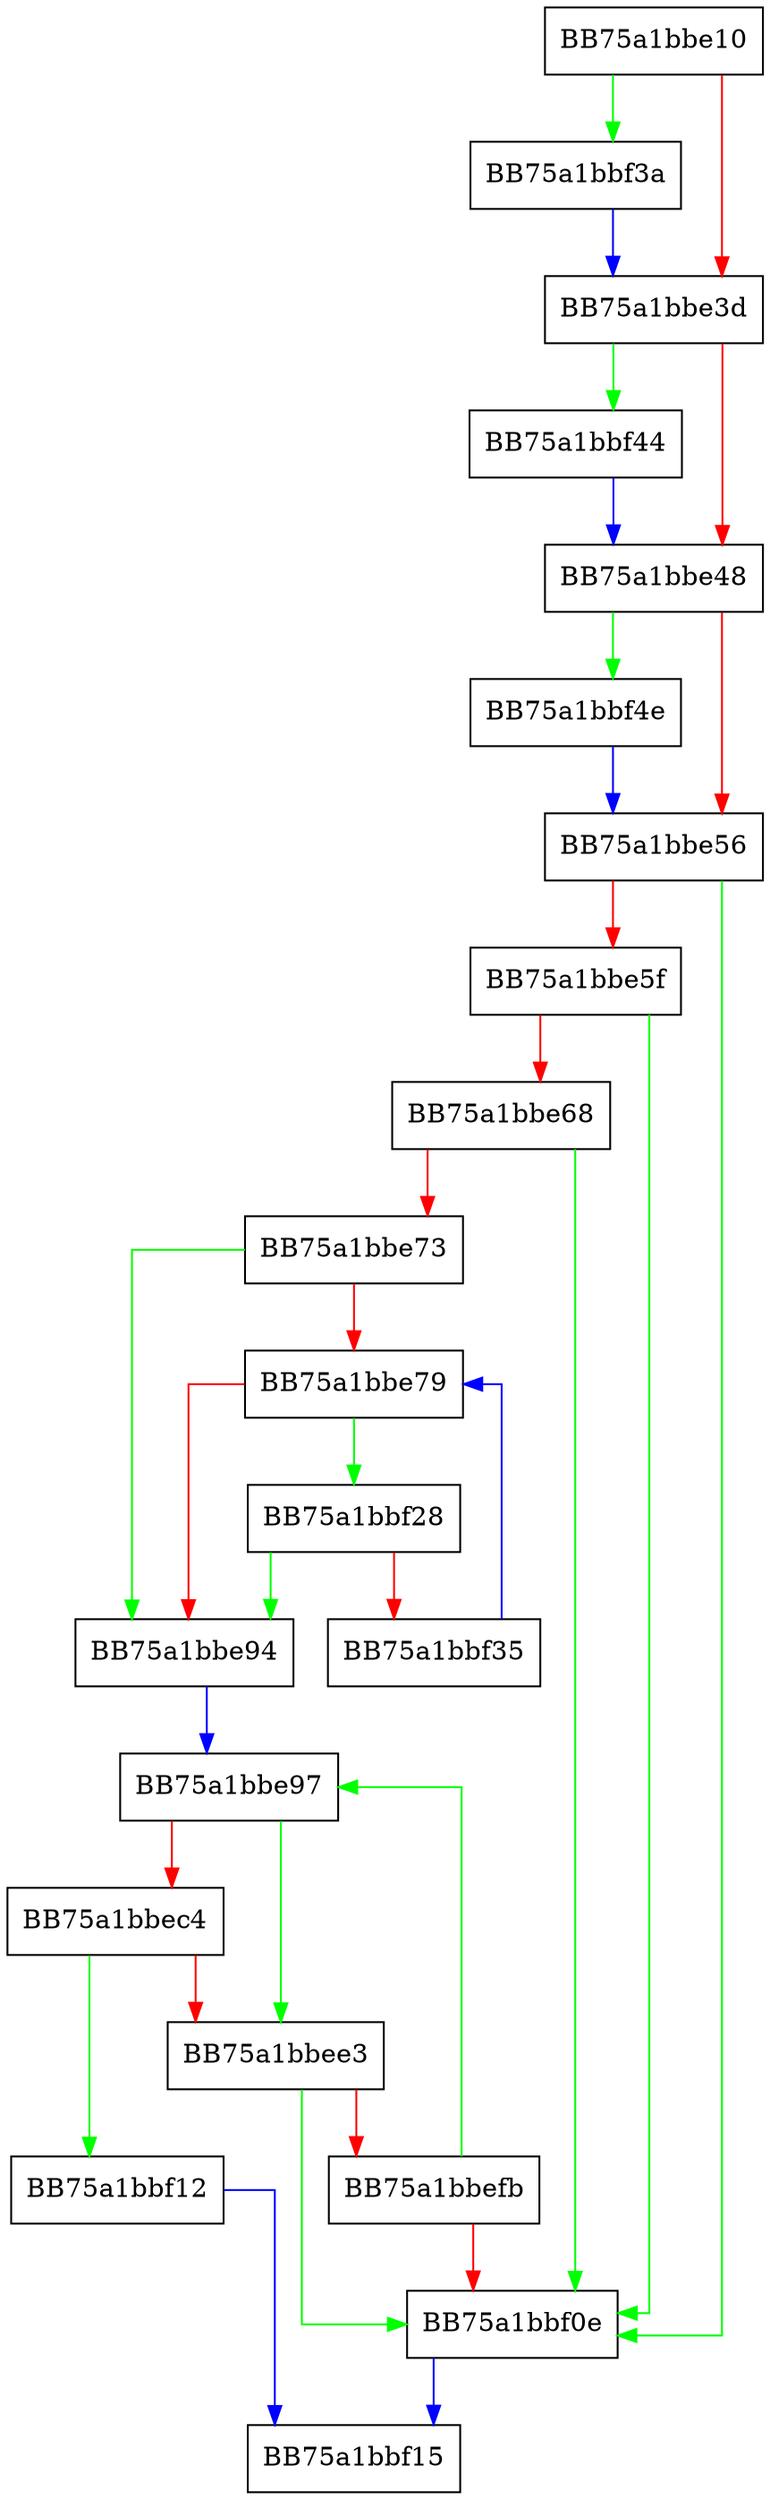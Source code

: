 digraph full_match {
  node [shape="box"];
  graph [splines=ortho];
  BB75a1bbe10 -> BB75a1bbf3a [color="green"];
  BB75a1bbe10 -> BB75a1bbe3d [color="red"];
  BB75a1bbe3d -> BB75a1bbf44 [color="green"];
  BB75a1bbe3d -> BB75a1bbe48 [color="red"];
  BB75a1bbe48 -> BB75a1bbf4e [color="green"];
  BB75a1bbe48 -> BB75a1bbe56 [color="red"];
  BB75a1bbe56 -> BB75a1bbf0e [color="green"];
  BB75a1bbe56 -> BB75a1bbe5f [color="red"];
  BB75a1bbe5f -> BB75a1bbf0e [color="green"];
  BB75a1bbe5f -> BB75a1bbe68 [color="red"];
  BB75a1bbe68 -> BB75a1bbf0e [color="green"];
  BB75a1bbe68 -> BB75a1bbe73 [color="red"];
  BB75a1bbe73 -> BB75a1bbe94 [color="green"];
  BB75a1bbe73 -> BB75a1bbe79 [color="red"];
  BB75a1bbe79 -> BB75a1bbf28 [color="green"];
  BB75a1bbe79 -> BB75a1bbe94 [color="red"];
  BB75a1bbe94 -> BB75a1bbe97 [color="blue"];
  BB75a1bbe97 -> BB75a1bbee3 [color="green"];
  BB75a1bbe97 -> BB75a1bbec4 [color="red"];
  BB75a1bbec4 -> BB75a1bbf12 [color="green"];
  BB75a1bbec4 -> BB75a1bbee3 [color="red"];
  BB75a1bbee3 -> BB75a1bbf0e [color="green"];
  BB75a1bbee3 -> BB75a1bbefb [color="red"];
  BB75a1bbefb -> BB75a1bbe97 [color="green"];
  BB75a1bbefb -> BB75a1bbf0e [color="red"];
  BB75a1bbf0e -> BB75a1bbf15 [color="blue"];
  BB75a1bbf12 -> BB75a1bbf15 [color="blue"];
  BB75a1bbf28 -> BB75a1bbe94 [color="green"];
  BB75a1bbf28 -> BB75a1bbf35 [color="red"];
  BB75a1bbf35 -> BB75a1bbe79 [color="blue"];
  BB75a1bbf3a -> BB75a1bbe3d [color="blue"];
  BB75a1bbf44 -> BB75a1bbe48 [color="blue"];
  BB75a1bbf4e -> BB75a1bbe56 [color="blue"];
}